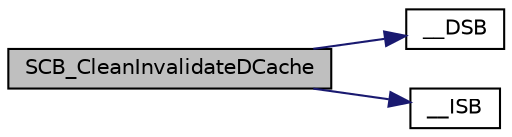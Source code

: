 digraph "SCB_CleanInvalidateDCache"
{
 // LATEX_PDF_SIZE
  edge [fontname="Helvetica",fontsize="10",labelfontname="Helvetica",labelfontsize="10"];
  node [fontname="Helvetica",fontsize="10",shape=record];
  rankdir="LR";
  Node1 [label="SCB_CleanInvalidateDCache",height=0.2,width=0.4,color="black", fillcolor="grey75", style="filled", fontcolor="black",tooltip="Clean & Invalidate D-Cache."];
  Node1 -> Node2 [color="midnightblue",fontsize="10",style="solid",fontname="Helvetica"];
  Node2 [label="__DSB",height=0.2,width=0.4,color="black", fillcolor="white", style="filled",URL="$group__CMSIS__Core__InstructionInterface.html#ga7fe277f5385d23b9c44b2cbda1577ce9",tooltip="Data Synchronization Barrier."];
  Node1 -> Node3 [color="midnightblue",fontsize="10",style="solid",fontname="Helvetica"];
  Node3 [label="__ISB",height=0.2,width=0.4,color="black", fillcolor="white", style="filled",URL="$group__CMSIS__Core__InstructionInterface.html#gae26c2b3961e702aeabc24d4984ebd369",tooltip="Instruction Synchronization Barrier."];
}

